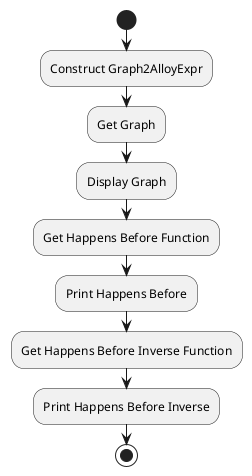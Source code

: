 @startuml
start
:Construct Graph2AlloyExpr;
:Get Graph;
:Display Graph;
:Get Happens Before Function;
:Print Happens Before;
:Get Happens Before Inverse Function;
:Print Happens Before Inverse;
stop
@enduml
